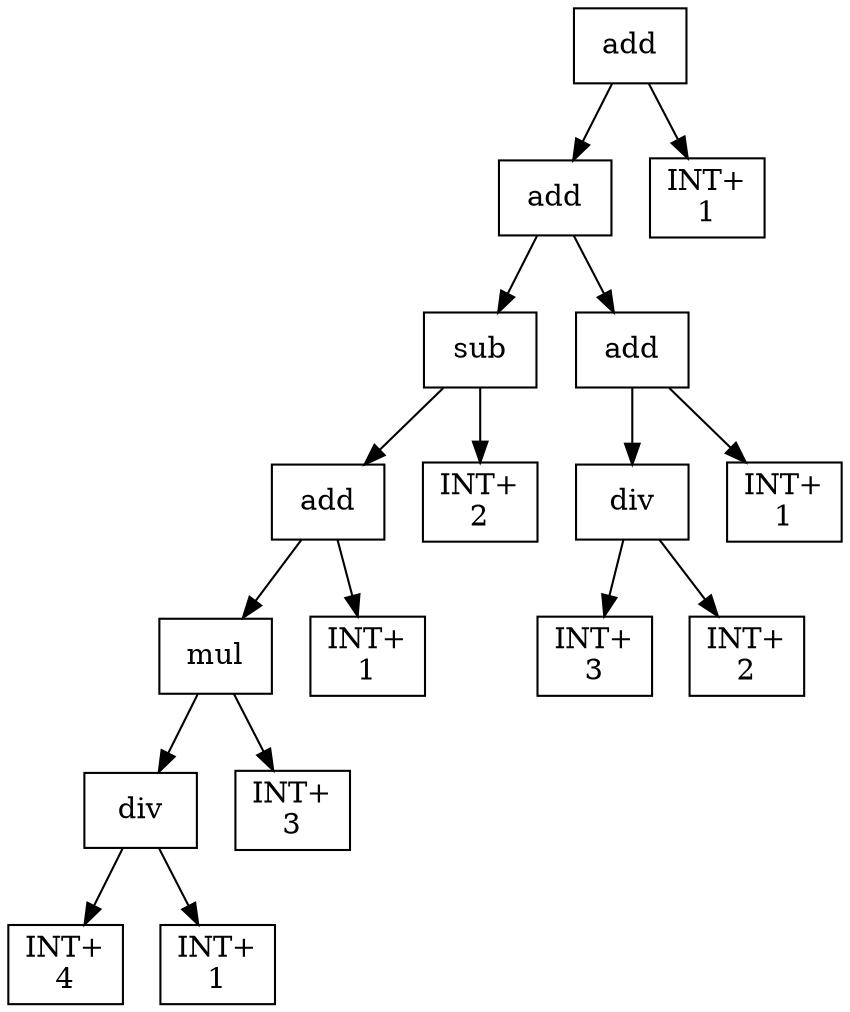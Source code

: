 digraph expr {
  node [shape=box];
  n1 [label="add"];
  n2 [label="add"];
  n3 [label="sub"];
  n4 [label="add"];
  n5 [label="mul"];
  n6 [label="div"];
  n7 [label="INT+\n4"];
  n8 [label="INT+\n1"];
  n6 -> n7;
  n6 -> n8;
  n9 [label="INT+\n3"];
  n5 -> n6;
  n5 -> n9;
  n10 [label="INT+\n1"];
  n4 -> n5;
  n4 -> n10;
  n11 [label="INT+\n2"];
  n3 -> n4;
  n3 -> n11;
  n12 [label="add"];
  n13 [label="div"];
  n14 [label="INT+\n3"];
  n15 [label="INT+\n2"];
  n13 -> n14;
  n13 -> n15;
  n16 [label="INT+\n1"];
  n12 -> n13;
  n12 -> n16;
  n2 -> n3;
  n2 -> n12;
  n17 [label="INT+\n1"];
  n1 -> n2;
  n1 -> n17;
}